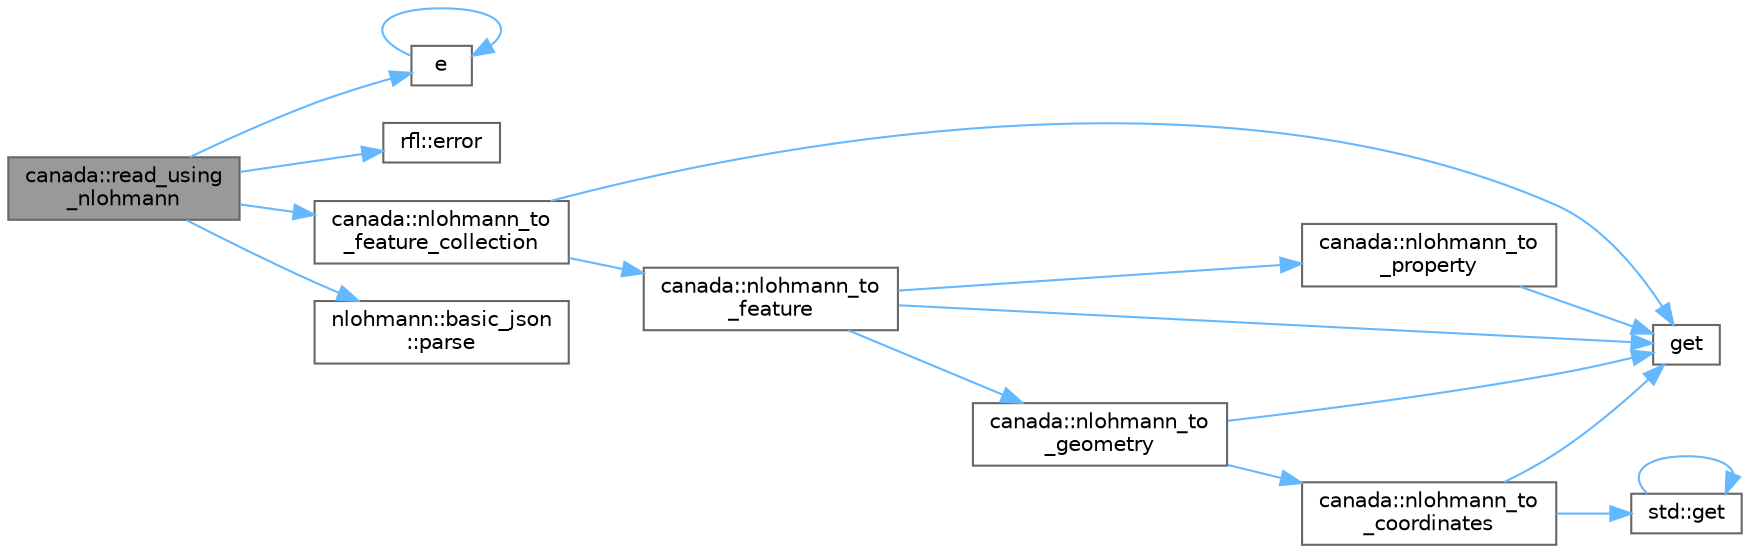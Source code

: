 digraph "canada::read_using_nlohmann"
{
 // LATEX_PDF_SIZE
  bgcolor="transparent";
  edge [fontname=Helvetica,fontsize=10,labelfontname=Helvetica,labelfontsize=10];
  node [fontname=Helvetica,fontsize=10,shape=box,height=0.2,width=0.4];
  rankdir="LR";
  Node1 [id="Node000001",label="canada::read_using\l_nlohmann",height=0.2,width=0.4,color="gray40", fillcolor="grey60", style="filled", fontcolor="black",tooltip=" "];
  Node1 -> Node2 [id="edge17_Node000001_Node000002",color="steelblue1",style="solid",tooltip=" "];
  Node2 [id="Node000002",label="e",height=0.2,width=0.4,color="grey40", fillcolor="white", style="filled",URL="$_cwise__array__power__array_8cpp.html#a9cb86ff854760bf91a154f2724a9101d",tooltip=" "];
  Node2 -> Node2 [id="edge18_Node000002_Node000002",color="steelblue1",style="solid",tooltip=" "];
  Node1 -> Node3 [id="edge19_Node000001_Node000003",color="steelblue1",style="solid",tooltip=" "];
  Node3 [id="Node000003",label="rfl::error",height=0.2,width=0.4,color="grey40", fillcolor="white", style="filled",URL="$namespacerfl.html#a6625864c6c297dfdc3d3c3ee3181dd8c",tooltip="Shorthand for unexpected error."];
  Node1 -> Node4 [id="edge20_Node000001_Node000004",color="steelblue1",style="solid",tooltip=" "];
  Node4 [id="Node000004",label="canada::nlohmann_to\l_feature_collection",height=0.2,width=0.4,color="grey40", fillcolor="white", style="filled",URL="$namespacecanada.html#a8cc13af785e8b3469ca8b05fc5b572ad",tooltip=" "];
  Node4 -> Node5 [id="edge21_Node000004_Node000005",color="steelblue1",style="solid",tooltip=" "];
  Node5 [id="Node000005",label="get",height=0.2,width=0.4,color="grey40", fillcolor="white", style="filled",URL="$stdlist__overload_8cpp.html#a120a90058439faee14791b33f94c0693",tooltip=" "];
  Node4 -> Node6 [id="edge22_Node000004_Node000006",color="steelblue1",style="solid",tooltip=" "];
  Node6 [id="Node000006",label="canada::nlohmann_to\l_feature",height=0.2,width=0.4,color="grey40", fillcolor="white", style="filled",URL="$namespacecanada.html#a8543c4af221c8250714ef1f1ebc4e4eb",tooltip=" "];
  Node6 -> Node5 [id="edge23_Node000006_Node000005",color="steelblue1",style="solid",tooltip=" "];
  Node6 -> Node7 [id="edge24_Node000006_Node000007",color="steelblue1",style="solid",tooltip=" "];
  Node7 [id="Node000007",label="canada::nlohmann_to\l_geometry",height=0.2,width=0.4,color="grey40", fillcolor="white", style="filled",URL="$namespacecanada.html#a82daae7a5e1b6564a82aba686fd45095",tooltip=" "];
  Node7 -> Node5 [id="edge25_Node000007_Node000005",color="steelblue1",style="solid",tooltip=" "];
  Node7 -> Node8 [id="edge26_Node000007_Node000008",color="steelblue1",style="solid",tooltip=" "];
  Node8 [id="Node000008",label="canada::nlohmann_to\l_coordinates",height=0.2,width=0.4,color="grey40", fillcolor="white", style="filled",URL="$namespacecanada.html#afeff1fa62561bfcdb64b6f01a77fc448",tooltip=" "];
  Node8 -> Node5 [id="edge27_Node000008_Node000005",color="steelblue1",style="solid",tooltip=" "];
  Node8 -> Node9 [id="edge28_Node000008_Node000009",color="steelblue1",style="solid",tooltip=" "];
  Node9 [id="Node000009",label="std::get",height=0.2,width=0.4,color="grey40", fillcolor="white", style="filled",URL="$namespacestd.html#aae41d8280b7ccc3f0e0a0be2dab21c8f",tooltip="Gets an element by index."];
  Node9 -> Node9 [id="edge29_Node000009_Node000009",color="steelblue1",style="solid",tooltip=" "];
  Node6 -> Node10 [id="edge30_Node000006_Node000010",color="steelblue1",style="solid",tooltip=" "];
  Node10 [id="Node000010",label="canada::nlohmann_to\l_property",height=0.2,width=0.4,color="grey40", fillcolor="white", style="filled",URL="$namespacecanada.html#a5aad10733e77ec13071c823cfbd1744c",tooltip=" "];
  Node10 -> Node5 [id="edge31_Node000010_Node000005",color="steelblue1",style="solid",tooltip=" "];
  Node1 -> Node11 [id="edge32_Node000001_Node000011",color="steelblue1",style="solid",tooltip=" "];
  Node11 [id="Node000011",label="nlohmann::basic_json\l::parse",height=0.2,width=0.4,color="grey40", fillcolor="white", style="filled",URL="$classnlohmann_1_1basic__json.html#a15018ade392a844ea32d5188d1a0b9c6",tooltip="deserialize from a compatible input"];
}
